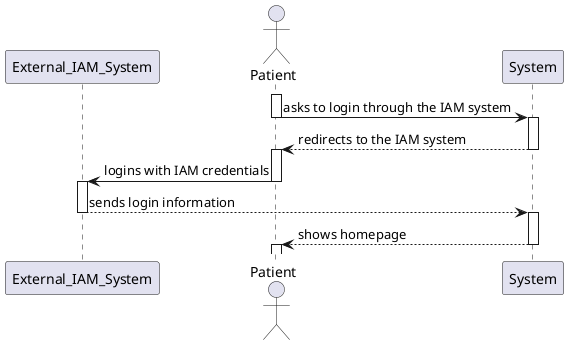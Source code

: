 @startuml

Participant External_IAM_System as iam
Actor Patient as act 
Participant System as sys

activate act
    act -> sys : asks to login through the IAM system
deactivate act

activate sys
    sys --> act : redirects to the IAM system
deactivate sys

activate act
    act -> iam : logins with IAM credentials
deactivate act 

activate iam 
    iam --> sys : sends login information
deactivate iam

activate sys
sys --> act : shows homepage
deactivate sys
activate act




@enduml